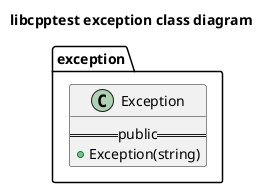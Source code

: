 @startuml class-diagram

title libcpptest exception class diagram

package exception {

    class Exception {
        == public ==
        + Exception(string)
    }

}

@enduml